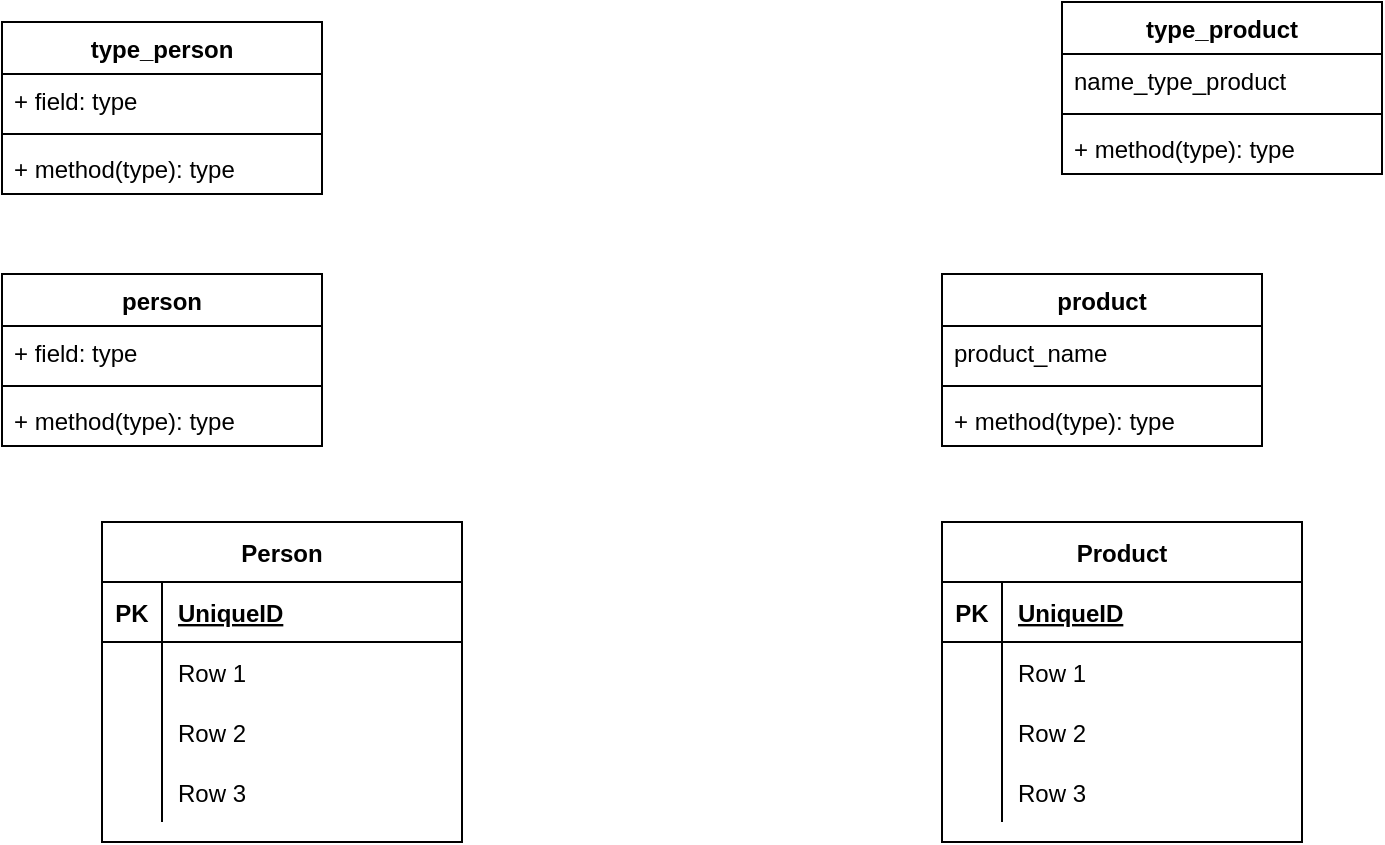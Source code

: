 <mxfile version="14.7.8" type="github">
  <diagram id="_rKBVMMMxIpNqGGiBoeg" name="Page-1">
    <mxGraphModel dx="1038" dy="547" grid="1" gridSize="10" guides="1" tooltips="1" connect="1" arrows="1" fold="1" page="1" pageScale="1" pageWidth="827" pageHeight="1169" math="0" shadow="0">
      <root>
        <mxCell id="0" />
        <mxCell id="1" parent="0" />
        <mxCell id="2HzZ_DdVNR7TNEQ7cjcN-1" value="person" style="swimlane;fontStyle=1;align=center;verticalAlign=top;childLayout=stackLayout;horizontal=1;startSize=26;horizontalStack=0;resizeParent=1;resizeParentMax=0;resizeLast=0;collapsible=1;marginBottom=0;" vertex="1" parent="1">
          <mxGeometry x="30" y="156" width="160" height="86" as="geometry" />
        </mxCell>
        <mxCell id="2HzZ_DdVNR7TNEQ7cjcN-2" value="+ field: type" style="text;strokeColor=none;fillColor=none;align=left;verticalAlign=top;spacingLeft=4;spacingRight=4;overflow=hidden;rotatable=0;points=[[0,0.5],[1,0.5]];portConstraint=eastwest;" vertex="1" parent="2HzZ_DdVNR7TNEQ7cjcN-1">
          <mxGeometry y="26" width="160" height="26" as="geometry" />
        </mxCell>
        <mxCell id="2HzZ_DdVNR7TNEQ7cjcN-3" value="" style="line;strokeWidth=1;fillColor=none;align=left;verticalAlign=middle;spacingTop=-1;spacingLeft=3;spacingRight=3;rotatable=0;labelPosition=right;points=[];portConstraint=eastwest;" vertex="1" parent="2HzZ_DdVNR7TNEQ7cjcN-1">
          <mxGeometry y="52" width="160" height="8" as="geometry" />
        </mxCell>
        <mxCell id="2HzZ_DdVNR7TNEQ7cjcN-4" value="+ method(type): type" style="text;strokeColor=none;fillColor=none;align=left;verticalAlign=top;spacingLeft=4;spacingRight=4;overflow=hidden;rotatable=0;points=[[0,0.5],[1,0.5]];portConstraint=eastwest;" vertex="1" parent="2HzZ_DdVNR7TNEQ7cjcN-1">
          <mxGeometry y="60" width="160" height="26" as="geometry" />
        </mxCell>
        <mxCell id="2HzZ_DdVNR7TNEQ7cjcN-5" value="product" style="swimlane;fontStyle=1;align=center;verticalAlign=top;childLayout=stackLayout;horizontal=1;startSize=26;horizontalStack=0;resizeParent=1;resizeParentMax=0;resizeLast=0;collapsible=1;marginBottom=0;" vertex="1" parent="1">
          <mxGeometry x="500" y="156" width="160" height="86" as="geometry" />
        </mxCell>
        <mxCell id="2HzZ_DdVNR7TNEQ7cjcN-6" value="product_name" style="text;strokeColor=none;fillColor=none;align=left;verticalAlign=top;spacingLeft=4;spacingRight=4;overflow=hidden;rotatable=0;points=[[0,0.5],[1,0.5]];portConstraint=eastwest;" vertex="1" parent="2HzZ_DdVNR7TNEQ7cjcN-5">
          <mxGeometry y="26" width="160" height="26" as="geometry" />
        </mxCell>
        <mxCell id="2HzZ_DdVNR7TNEQ7cjcN-7" value="" style="line;strokeWidth=1;fillColor=none;align=left;verticalAlign=middle;spacingTop=-1;spacingLeft=3;spacingRight=3;rotatable=0;labelPosition=right;points=[];portConstraint=eastwest;" vertex="1" parent="2HzZ_DdVNR7TNEQ7cjcN-5">
          <mxGeometry y="52" width="160" height="8" as="geometry" />
        </mxCell>
        <mxCell id="2HzZ_DdVNR7TNEQ7cjcN-8" value="+ method(type): type" style="text;strokeColor=none;fillColor=none;align=left;verticalAlign=top;spacingLeft=4;spacingRight=4;overflow=hidden;rotatable=0;points=[[0,0.5],[1,0.5]];portConstraint=eastwest;" vertex="1" parent="2HzZ_DdVNR7TNEQ7cjcN-5">
          <mxGeometry y="60" width="160" height="26" as="geometry" />
        </mxCell>
        <mxCell id="2HzZ_DdVNR7TNEQ7cjcN-9" value="type_product" style="swimlane;fontStyle=1;align=center;verticalAlign=top;childLayout=stackLayout;horizontal=1;startSize=26;horizontalStack=0;resizeParent=1;resizeParentMax=0;resizeLast=0;collapsible=1;marginBottom=0;" vertex="1" parent="1">
          <mxGeometry x="560" y="20" width="160" height="86" as="geometry" />
        </mxCell>
        <mxCell id="2HzZ_DdVNR7TNEQ7cjcN-10" value="name_type_product" style="text;strokeColor=none;fillColor=none;align=left;verticalAlign=top;spacingLeft=4;spacingRight=4;overflow=hidden;rotatable=0;points=[[0,0.5],[1,0.5]];portConstraint=eastwest;" vertex="1" parent="2HzZ_DdVNR7TNEQ7cjcN-9">
          <mxGeometry y="26" width="160" height="26" as="geometry" />
        </mxCell>
        <mxCell id="2HzZ_DdVNR7TNEQ7cjcN-11" value="" style="line;strokeWidth=1;fillColor=none;align=left;verticalAlign=middle;spacingTop=-1;spacingLeft=3;spacingRight=3;rotatable=0;labelPosition=right;points=[];portConstraint=eastwest;" vertex="1" parent="2HzZ_DdVNR7TNEQ7cjcN-9">
          <mxGeometry y="52" width="160" height="8" as="geometry" />
        </mxCell>
        <mxCell id="2HzZ_DdVNR7TNEQ7cjcN-12" value="+ method(type): type" style="text;strokeColor=none;fillColor=none;align=left;verticalAlign=top;spacingLeft=4;spacingRight=4;overflow=hidden;rotatable=0;points=[[0,0.5],[1,0.5]];portConstraint=eastwest;" vertex="1" parent="2HzZ_DdVNR7TNEQ7cjcN-9">
          <mxGeometry y="60" width="160" height="26" as="geometry" />
        </mxCell>
        <mxCell id="2HzZ_DdVNR7TNEQ7cjcN-17" value="type_person" style="swimlane;fontStyle=1;align=center;verticalAlign=top;childLayout=stackLayout;horizontal=1;startSize=26;horizontalStack=0;resizeParent=1;resizeParentMax=0;resizeLast=0;collapsible=1;marginBottom=0;" vertex="1" parent="1">
          <mxGeometry x="30" y="30" width="160" height="86" as="geometry" />
        </mxCell>
        <mxCell id="2HzZ_DdVNR7TNEQ7cjcN-18" value="+ field: type" style="text;strokeColor=none;fillColor=none;align=left;verticalAlign=top;spacingLeft=4;spacingRight=4;overflow=hidden;rotatable=0;points=[[0,0.5],[1,0.5]];portConstraint=eastwest;" vertex="1" parent="2HzZ_DdVNR7TNEQ7cjcN-17">
          <mxGeometry y="26" width="160" height="26" as="geometry" />
        </mxCell>
        <mxCell id="2HzZ_DdVNR7TNEQ7cjcN-19" value="" style="line;strokeWidth=1;fillColor=none;align=left;verticalAlign=middle;spacingTop=-1;spacingLeft=3;spacingRight=3;rotatable=0;labelPosition=right;points=[];portConstraint=eastwest;" vertex="1" parent="2HzZ_DdVNR7TNEQ7cjcN-17">
          <mxGeometry y="52" width="160" height="8" as="geometry" />
        </mxCell>
        <mxCell id="2HzZ_DdVNR7TNEQ7cjcN-20" value="+ method(type): type" style="text;strokeColor=none;fillColor=none;align=left;verticalAlign=top;spacingLeft=4;spacingRight=4;overflow=hidden;rotatable=0;points=[[0,0.5],[1,0.5]];portConstraint=eastwest;" vertex="1" parent="2HzZ_DdVNR7TNEQ7cjcN-17">
          <mxGeometry y="60" width="160" height="26" as="geometry" />
        </mxCell>
        <mxCell id="2HzZ_DdVNR7TNEQ7cjcN-23" value="Person" style="shape=table;startSize=30;container=1;collapsible=1;childLayout=tableLayout;fixedRows=1;rowLines=0;fontStyle=1;align=center;resizeLast=1;" vertex="1" parent="1">
          <mxGeometry x="80" y="280" width="180" height="160" as="geometry" />
        </mxCell>
        <mxCell id="2HzZ_DdVNR7TNEQ7cjcN-24" value="" style="shape=partialRectangle;collapsible=0;dropTarget=0;pointerEvents=0;fillColor=none;top=0;left=0;bottom=1;right=0;points=[[0,0.5],[1,0.5]];portConstraint=eastwest;" vertex="1" parent="2HzZ_DdVNR7TNEQ7cjcN-23">
          <mxGeometry y="30" width="180" height="30" as="geometry" />
        </mxCell>
        <mxCell id="2HzZ_DdVNR7TNEQ7cjcN-25" value="PK" style="shape=partialRectangle;connectable=0;fillColor=none;top=0;left=0;bottom=0;right=0;fontStyle=1;overflow=hidden;" vertex="1" parent="2HzZ_DdVNR7TNEQ7cjcN-24">
          <mxGeometry width="30" height="30" as="geometry" />
        </mxCell>
        <mxCell id="2HzZ_DdVNR7TNEQ7cjcN-26" value="UniqueID" style="shape=partialRectangle;connectable=0;fillColor=none;top=0;left=0;bottom=0;right=0;align=left;spacingLeft=6;fontStyle=5;overflow=hidden;" vertex="1" parent="2HzZ_DdVNR7TNEQ7cjcN-24">
          <mxGeometry x="30" width="150" height="30" as="geometry" />
        </mxCell>
        <mxCell id="2HzZ_DdVNR7TNEQ7cjcN-27" value="" style="shape=partialRectangle;collapsible=0;dropTarget=0;pointerEvents=0;fillColor=none;top=0;left=0;bottom=0;right=0;points=[[0,0.5],[1,0.5]];portConstraint=eastwest;" vertex="1" parent="2HzZ_DdVNR7TNEQ7cjcN-23">
          <mxGeometry y="60" width="180" height="30" as="geometry" />
        </mxCell>
        <mxCell id="2HzZ_DdVNR7TNEQ7cjcN-28" value="" style="shape=partialRectangle;connectable=0;fillColor=none;top=0;left=0;bottom=0;right=0;editable=1;overflow=hidden;" vertex="1" parent="2HzZ_DdVNR7TNEQ7cjcN-27">
          <mxGeometry width="30" height="30" as="geometry" />
        </mxCell>
        <mxCell id="2HzZ_DdVNR7TNEQ7cjcN-29" value="Row 1" style="shape=partialRectangle;connectable=0;fillColor=none;top=0;left=0;bottom=0;right=0;align=left;spacingLeft=6;overflow=hidden;" vertex="1" parent="2HzZ_DdVNR7TNEQ7cjcN-27">
          <mxGeometry x="30" width="150" height="30" as="geometry" />
        </mxCell>
        <mxCell id="2HzZ_DdVNR7TNEQ7cjcN-30" value="" style="shape=partialRectangle;collapsible=0;dropTarget=0;pointerEvents=0;fillColor=none;top=0;left=0;bottom=0;right=0;points=[[0,0.5],[1,0.5]];portConstraint=eastwest;" vertex="1" parent="2HzZ_DdVNR7TNEQ7cjcN-23">
          <mxGeometry y="90" width="180" height="30" as="geometry" />
        </mxCell>
        <mxCell id="2HzZ_DdVNR7TNEQ7cjcN-31" value="" style="shape=partialRectangle;connectable=0;fillColor=none;top=0;left=0;bottom=0;right=0;editable=1;overflow=hidden;" vertex="1" parent="2HzZ_DdVNR7TNEQ7cjcN-30">
          <mxGeometry width="30" height="30" as="geometry" />
        </mxCell>
        <mxCell id="2HzZ_DdVNR7TNEQ7cjcN-32" value="Row 2" style="shape=partialRectangle;connectable=0;fillColor=none;top=0;left=0;bottom=0;right=0;align=left;spacingLeft=6;overflow=hidden;" vertex="1" parent="2HzZ_DdVNR7TNEQ7cjcN-30">
          <mxGeometry x="30" width="150" height="30" as="geometry" />
        </mxCell>
        <mxCell id="2HzZ_DdVNR7TNEQ7cjcN-33" value="" style="shape=partialRectangle;collapsible=0;dropTarget=0;pointerEvents=0;fillColor=none;top=0;left=0;bottom=0;right=0;points=[[0,0.5],[1,0.5]];portConstraint=eastwest;" vertex="1" parent="2HzZ_DdVNR7TNEQ7cjcN-23">
          <mxGeometry y="120" width="180" height="30" as="geometry" />
        </mxCell>
        <mxCell id="2HzZ_DdVNR7TNEQ7cjcN-34" value="" style="shape=partialRectangle;connectable=0;fillColor=none;top=0;left=0;bottom=0;right=0;editable=1;overflow=hidden;" vertex="1" parent="2HzZ_DdVNR7TNEQ7cjcN-33">
          <mxGeometry width="30" height="30" as="geometry" />
        </mxCell>
        <mxCell id="2HzZ_DdVNR7TNEQ7cjcN-35" value="Row 3" style="shape=partialRectangle;connectable=0;fillColor=none;top=0;left=0;bottom=0;right=0;align=left;spacingLeft=6;overflow=hidden;" vertex="1" parent="2HzZ_DdVNR7TNEQ7cjcN-33">
          <mxGeometry x="30" width="150" height="30" as="geometry" />
        </mxCell>
        <mxCell id="2HzZ_DdVNR7TNEQ7cjcN-36" value="Product" style="shape=table;startSize=30;container=1;collapsible=1;childLayout=tableLayout;fixedRows=1;rowLines=0;fontStyle=1;align=center;resizeLast=1;" vertex="1" parent="1">
          <mxGeometry x="500" y="280" width="180" height="160" as="geometry" />
        </mxCell>
        <mxCell id="2HzZ_DdVNR7TNEQ7cjcN-37" value="" style="shape=partialRectangle;collapsible=0;dropTarget=0;pointerEvents=0;fillColor=none;top=0;left=0;bottom=1;right=0;points=[[0,0.5],[1,0.5]];portConstraint=eastwest;" vertex="1" parent="2HzZ_DdVNR7TNEQ7cjcN-36">
          <mxGeometry y="30" width="180" height="30" as="geometry" />
        </mxCell>
        <mxCell id="2HzZ_DdVNR7TNEQ7cjcN-38" value="PK" style="shape=partialRectangle;connectable=0;fillColor=none;top=0;left=0;bottom=0;right=0;fontStyle=1;overflow=hidden;" vertex="1" parent="2HzZ_DdVNR7TNEQ7cjcN-37">
          <mxGeometry width="30" height="30" as="geometry" />
        </mxCell>
        <mxCell id="2HzZ_DdVNR7TNEQ7cjcN-39" value="UniqueID" style="shape=partialRectangle;connectable=0;fillColor=none;top=0;left=0;bottom=0;right=0;align=left;spacingLeft=6;fontStyle=5;overflow=hidden;" vertex="1" parent="2HzZ_DdVNR7TNEQ7cjcN-37">
          <mxGeometry x="30" width="150" height="30" as="geometry" />
        </mxCell>
        <mxCell id="2HzZ_DdVNR7TNEQ7cjcN-40" value="" style="shape=partialRectangle;collapsible=0;dropTarget=0;pointerEvents=0;fillColor=none;top=0;left=0;bottom=0;right=0;points=[[0,0.5],[1,0.5]];portConstraint=eastwest;" vertex="1" parent="2HzZ_DdVNR7TNEQ7cjcN-36">
          <mxGeometry y="60" width="180" height="30" as="geometry" />
        </mxCell>
        <mxCell id="2HzZ_DdVNR7TNEQ7cjcN-41" value="" style="shape=partialRectangle;connectable=0;fillColor=none;top=0;left=0;bottom=0;right=0;editable=1;overflow=hidden;" vertex="1" parent="2HzZ_DdVNR7TNEQ7cjcN-40">
          <mxGeometry width="30" height="30" as="geometry" />
        </mxCell>
        <mxCell id="2HzZ_DdVNR7TNEQ7cjcN-42" value="Row 1" style="shape=partialRectangle;connectable=0;fillColor=none;top=0;left=0;bottom=0;right=0;align=left;spacingLeft=6;overflow=hidden;" vertex="1" parent="2HzZ_DdVNR7TNEQ7cjcN-40">
          <mxGeometry x="30" width="150" height="30" as="geometry" />
        </mxCell>
        <mxCell id="2HzZ_DdVNR7TNEQ7cjcN-43" value="" style="shape=partialRectangle;collapsible=0;dropTarget=0;pointerEvents=0;fillColor=none;top=0;left=0;bottom=0;right=0;points=[[0,0.5],[1,0.5]];portConstraint=eastwest;" vertex="1" parent="2HzZ_DdVNR7TNEQ7cjcN-36">
          <mxGeometry y="90" width="180" height="30" as="geometry" />
        </mxCell>
        <mxCell id="2HzZ_DdVNR7TNEQ7cjcN-44" value="" style="shape=partialRectangle;connectable=0;fillColor=none;top=0;left=0;bottom=0;right=0;editable=1;overflow=hidden;" vertex="1" parent="2HzZ_DdVNR7TNEQ7cjcN-43">
          <mxGeometry width="30" height="30" as="geometry" />
        </mxCell>
        <mxCell id="2HzZ_DdVNR7TNEQ7cjcN-45" value="Row 2" style="shape=partialRectangle;connectable=0;fillColor=none;top=0;left=0;bottom=0;right=0;align=left;spacingLeft=6;overflow=hidden;" vertex="1" parent="2HzZ_DdVNR7TNEQ7cjcN-43">
          <mxGeometry x="30" width="150" height="30" as="geometry" />
        </mxCell>
        <mxCell id="2HzZ_DdVNR7TNEQ7cjcN-46" value="" style="shape=partialRectangle;collapsible=0;dropTarget=0;pointerEvents=0;fillColor=none;top=0;left=0;bottom=0;right=0;points=[[0,0.5],[1,0.5]];portConstraint=eastwest;" vertex="1" parent="2HzZ_DdVNR7TNEQ7cjcN-36">
          <mxGeometry y="120" width="180" height="30" as="geometry" />
        </mxCell>
        <mxCell id="2HzZ_DdVNR7TNEQ7cjcN-47" value="" style="shape=partialRectangle;connectable=0;fillColor=none;top=0;left=0;bottom=0;right=0;editable=1;overflow=hidden;" vertex="1" parent="2HzZ_DdVNR7TNEQ7cjcN-46">
          <mxGeometry width="30" height="30" as="geometry" />
        </mxCell>
        <mxCell id="2HzZ_DdVNR7TNEQ7cjcN-48" value="Row 3" style="shape=partialRectangle;connectable=0;fillColor=none;top=0;left=0;bottom=0;right=0;align=left;spacingLeft=6;overflow=hidden;" vertex="1" parent="2HzZ_DdVNR7TNEQ7cjcN-46">
          <mxGeometry x="30" width="150" height="30" as="geometry" />
        </mxCell>
      </root>
    </mxGraphModel>
  </diagram>
</mxfile>
